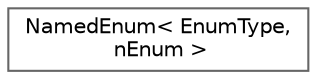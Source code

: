 digraph "Graphical Class Hierarchy"
{
 // LATEX_PDF_SIZE
  bgcolor="transparent";
  edge [fontname=Helvetica,fontsize=10,labelfontname=Helvetica,labelfontsize=10];
  node [fontname=Helvetica,fontsize=10,shape=box,height=0.2,width=0.4];
  rankdir="LR";
  Node0 [id="Node000000",label="NamedEnum\< EnumType,\l nEnum \>",height=0.2,width=0.4,color="grey40", fillcolor="white", style="filled",URL="$classFoam_1_1NamedEnum.html",tooltip="A NamedEnum is a wrapper around a list of names that represent particular enumeration values."];
}
